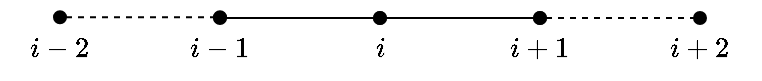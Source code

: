 <mxfile version="16.1.2" type="device"><diagram id="ttyITioSzH8aT6cftOtn" name="Page-1"><mxGraphModel dx="1185" dy="662" grid="1" gridSize="10" guides="1" tooltips="1" connect="1" arrows="1" fold="1" page="1" pageScale="1" pageWidth="827" pageHeight="1169" math="1" shadow="0"><root><mxCell id="0"/><mxCell id="1" parent="0"/><mxCell id="-1MMj35soALaDLFXd6Ch-1" value="" style="endArrow=oval;html=1;rounded=0;startArrow=oval;startFill=1;endFill=1;" edge="1" parent="1"><mxGeometry width="50" height="50" relative="1" as="geometry"><mxPoint x="360" y="360" as="sourcePoint"/><mxPoint x="440" y="360" as="targetPoint"/></mxGeometry></mxCell><mxCell id="-1MMj35soALaDLFXd6Ch-2" value="" style="endArrow=oval;html=1;rounded=0;startArrow=oval;startFill=1;endFill=1;" edge="1" parent="1"><mxGeometry width="50" height="50" relative="1" as="geometry"><mxPoint x="440" y="360" as="sourcePoint"/><mxPoint x="520" y="360" as="targetPoint"/></mxGeometry></mxCell><mxCell id="-1MMj35soALaDLFXd6Ch-3" value="$$i$$" style="text;html=1;strokeColor=none;fillColor=none;align=center;verticalAlign=middle;whiteSpace=wrap;rounded=0;" vertex="1" parent="1"><mxGeometry x="410" y="360" width="60" height="30" as="geometry"/></mxCell><mxCell id="-1MMj35soALaDLFXd6Ch-4" value="$$i-1$$" style="text;html=1;strokeColor=none;fillColor=none;align=center;verticalAlign=middle;whiteSpace=wrap;rounded=0;" vertex="1" parent="1"><mxGeometry x="330" y="360" width="60" height="30" as="geometry"/></mxCell><mxCell id="-1MMj35soALaDLFXd6Ch-5" value="$$i+1$$" style="text;html=1;strokeColor=none;fillColor=none;align=center;verticalAlign=middle;whiteSpace=wrap;rounded=0;" vertex="1" parent="1"><mxGeometry x="490" y="360" width="60" height="30" as="geometry"/></mxCell><mxCell id="-1MMj35soALaDLFXd6Ch-6" value="" style="endArrow=oval;html=1;rounded=0;startArrow=oval;startFill=1;endFill=1;dashed=1;" edge="1" parent="1"><mxGeometry width="50" height="50" relative="1" as="geometry"><mxPoint x="280" y="359.6" as="sourcePoint"/><mxPoint x="360" y="359.6" as="targetPoint"/></mxGeometry></mxCell><mxCell id="-1MMj35soALaDLFXd6Ch-7" value="$$i-2$$" style="text;html=1;strokeColor=none;fillColor=none;align=center;verticalAlign=middle;whiteSpace=wrap;rounded=0;" vertex="1" parent="1"><mxGeometry x="250" y="360" width="60" height="30" as="geometry"/></mxCell><mxCell id="-1MMj35soALaDLFXd6Ch-10" value="" style="endArrow=oval;html=1;rounded=0;startArrow=oval;startFill=1;endFill=1;dashed=1;" edge="1" parent="1"><mxGeometry width="50" height="50" relative="1" as="geometry"><mxPoint x="520" y="360" as="sourcePoint"/><mxPoint x="600" y="360" as="targetPoint"/></mxGeometry></mxCell><mxCell id="-1MMj35soALaDLFXd6Ch-11" value="$$i+2$$" style="text;html=1;strokeColor=none;fillColor=none;align=center;verticalAlign=middle;whiteSpace=wrap;rounded=0;" vertex="1" parent="1"><mxGeometry x="570" y="360" width="60" height="30" as="geometry"/></mxCell></root></mxGraphModel></diagram></mxfile>